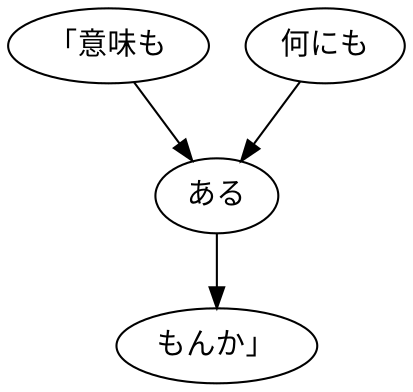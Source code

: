 digraph graph2945 {
	node0 [label="「意味も"];
	node1 [label="何にも"];
	node2 [label="ある"];
	node3 [label="もんか」"];
	node0 -> node2;
	node1 -> node2;
	node2 -> node3;
}
